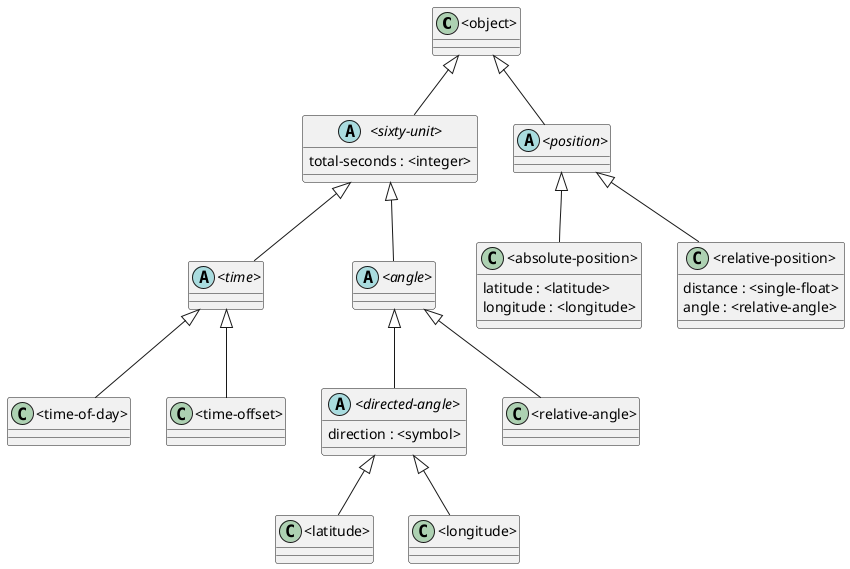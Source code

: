 @startuml

class "<object>"
abstract "<sixty-unit>"
abstract "<time>"
abstract "<angle>"
class "<time-of-day>"
class "<time-offset>"
abstract "<directed-angle>"
class "<relative-angle>"
abstract "<position>"
class "<absolute-position>"
class "<relative-position>"
class "<latitude>"
class "<longitude>"

"<object>" <|-- "<sixty-unit>"
"<object>" <|-- "<position>"
"<sixty-unit>" <|-- "<time>"
"<sixty-unit>" <|-- "<angle>"
"<time>" <|-- "<time-of-day>"
"<time>" <|-- "<time-offset>"
"<angle>" <|-- "<directed-angle>"
"<angle>" <|-- "<relative-angle>"
"<directed-angle>" <|-- "<latitude>"
"<directed-angle>" <|-- "<longitude>" 
"<position>" <|-- "<absolute-position>"
"<position>" <|-- "<relative-position>" 

"<sixty-unit>" : total-seconds : <integer>
"<directed-angle>" : direction : <symbol>
"<absolute-position>" : latitude : <latitude>
"<absolute-position>" : longitude : <longitude>
"<relative-position>" : distance : <single-float>
"<relative-position>" : angle : <relative-angle>

@enduml